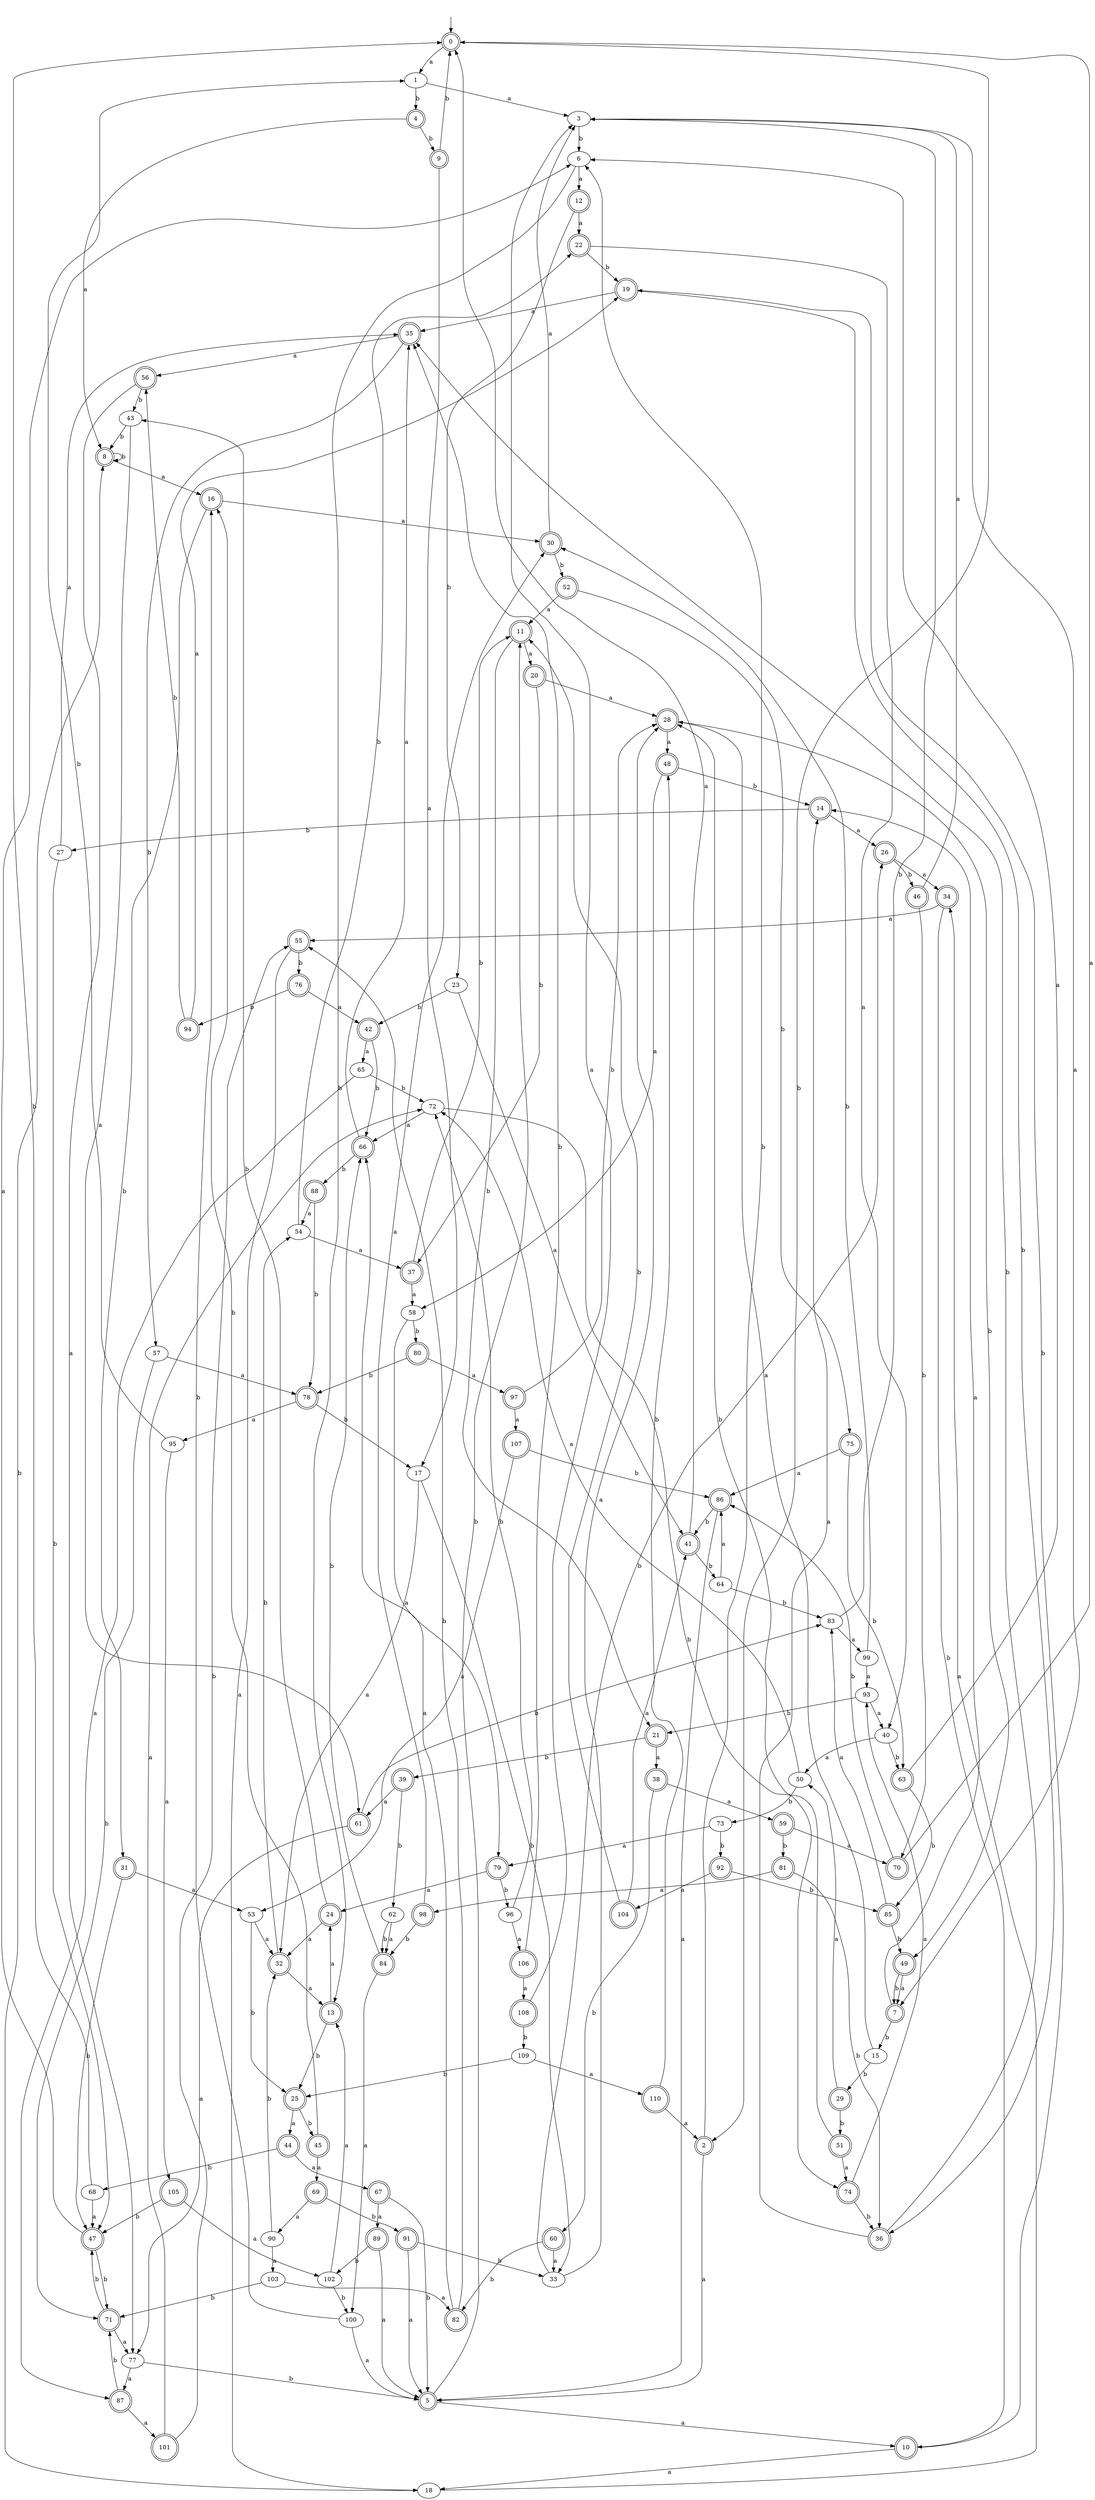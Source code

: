 digraph RandomDFA {
  __start0 [label="", shape=none];
  __start0 -> 0 [label=""];
  0 [shape=circle] [shape=doublecircle]
  0 -> 1 [label="a"]
  0 -> 2 [label="b"]
  1
  1 -> 3 [label="a"]
  1 -> 4 [label="b"]
  2 [shape=doublecircle]
  2 -> 5 [label="a"]
  2 -> 6 [label="b"]
  3
  3 -> 7 [label="a"]
  3 -> 6 [label="b"]
  4 [shape=doublecircle]
  4 -> 8 [label="a"]
  4 -> 9 [label="b"]
  5 [shape=doublecircle]
  5 -> 10 [label="a"]
  5 -> 11 [label="b"]
  6
  6 -> 12 [label="a"]
  6 -> 13 [label="b"]
  7 [shape=doublecircle]
  7 -> 14 [label="a"]
  7 -> 15 [label="b"]
  8 [shape=doublecircle]
  8 -> 16 [label="a"]
  8 -> 8 [label="b"]
  9 [shape=doublecircle]
  9 -> 17 [label="a"]
  9 -> 0 [label="b"]
  10 [shape=doublecircle]
  10 -> 18 [label="a"]
  10 -> 19 [label="b"]
  11 [shape=doublecircle]
  11 -> 20 [label="a"]
  11 -> 21 [label="b"]
  12 [shape=doublecircle]
  12 -> 22 [label="a"]
  12 -> 23 [label="b"]
  13 [shape=doublecircle]
  13 -> 24 [label="a"]
  13 -> 25 [label="b"]
  14 [shape=doublecircle]
  14 -> 26 [label="a"]
  14 -> 27 [label="b"]
  15
  15 -> 28 [label="a"]
  15 -> 29 [label="b"]
  16 [shape=doublecircle]
  16 -> 30 [label="a"]
  16 -> 31 [label="b"]
  17
  17 -> 32 [label="a"]
  17 -> 33 [label="b"]
  18
  18 -> 34 [label="a"]
  18 -> 8 [label="b"]
  19 [shape=doublecircle]
  19 -> 35 [label="a"]
  19 -> 36 [label="b"]
  20 [shape=doublecircle]
  20 -> 28 [label="a"]
  20 -> 37 [label="b"]
  21 [shape=doublecircle]
  21 -> 38 [label="a"]
  21 -> 39 [label="b"]
  22 [shape=doublecircle]
  22 -> 40 [label="a"]
  22 -> 19 [label="b"]
  23
  23 -> 41 [label="a"]
  23 -> 42 [label="b"]
  24 [shape=doublecircle]
  24 -> 32 [label="a"]
  24 -> 43 [label="b"]
  25 [shape=doublecircle]
  25 -> 44 [label="a"]
  25 -> 45 [label="b"]
  26 [shape=doublecircle]
  26 -> 34 [label="a"]
  26 -> 46 [label="b"]
  27
  27 -> 35 [label="a"]
  27 -> 47 [label="b"]
  28 [shape=doublecircle]
  28 -> 48 [label="a"]
  28 -> 49 [label="b"]
  29 [shape=doublecircle]
  29 -> 50 [label="a"]
  29 -> 51 [label="b"]
  30 [shape=doublecircle]
  30 -> 3 [label="a"]
  30 -> 52 [label="b"]
  31 [shape=doublecircle]
  31 -> 53 [label="a"]
  31 -> 47 [label="b"]
  32 [shape=doublecircle]
  32 -> 13 [label="a"]
  32 -> 54 [label="b"]
  33
  33 -> 28 [label="a"]
  33 -> 26 [label="b"]
  34 [shape=doublecircle]
  34 -> 55 [label="a"]
  34 -> 10 [label="b"]
  35 [shape=doublecircle]
  35 -> 56 [label="a"]
  35 -> 57 [label="b"]
  36 [shape=doublecircle]
  36 -> 14 [label="a"]
  36 -> 35 [label="b"]
  37 [shape=doublecircle]
  37 -> 58 [label="a"]
  37 -> 11 [label="b"]
  38 [shape=doublecircle]
  38 -> 59 [label="a"]
  38 -> 60 [label="b"]
  39 [shape=doublecircle]
  39 -> 61 [label="a"]
  39 -> 62 [label="b"]
  40
  40 -> 50 [label="a"]
  40 -> 63 [label="b"]
  41 [shape=doublecircle]
  41 -> 0 [label="a"]
  41 -> 64 [label="b"]
  42 [shape=doublecircle]
  42 -> 65 [label="a"]
  42 -> 66 [label="b"]
  43
  43 -> 61 [label="a"]
  43 -> 8 [label="b"]
  44 [shape=doublecircle]
  44 -> 67 [label="a"]
  44 -> 68 [label="b"]
  45 [shape=doublecircle]
  45 -> 69 [label="a"]
  45 -> 16 [label="b"]
  46 [shape=doublecircle]
  46 -> 3 [label="a"]
  46 -> 70 [label="b"]
  47 [shape=doublecircle]
  47 -> 6 [label="a"]
  47 -> 71 [label="b"]
  48 [shape=doublecircle]
  48 -> 58 [label="a"]
  48 -> 14 [label="b"]
  49 [shape=doublecircle]
  49 -> 7 [label="a"]
  49 -> 7 [label="b"]
  50
  50 -> 72 [label="a"]
  50 -> 73 [label="b"]
  51 [shape=doublecircle]
  51 -> 74 [label="a"]
  51 -> 28 [label="b"]
  52 [shape=doublecircle]
  52 -> 11 [label="a"]
  52 -> 75 [label="b"]
  53
  53 -> 32 [label="a"]
  53 -> 25 [label="b"]
  54
  54 -> 37 [label="a"]
  54 -> 22 [label="b"]
  55 [shape=doublecircle]
  55 -> 18 [label="a"]
  55 -> 76 [label="b"]
  56 [shape=doublecircle]
  56 -> 77 [label="a"]
  56 -> 43 [label="b"]
  57
  57 -> 78 [label="a"]
  57 -> 71 [label="b"]
  58
  58 -> 79 [label="a"]
  58 -> 80 [label="b"]
  59 [shape=doublecircle]
  59 -> 70 [label="a"]
  59 -> 81 [label="b"]
  60 [shape=doublecircle]
  60 -> 33 [label="a"]
  60 -> 82 [label="b"]
  61 [shape=doublecircle]
  61 -> 77 [label="a"]
  61 -> 83 [label="b"]
  62
  62 -> 84 [label="a"]
  62 -> 84 [label="b"]
  63 [shape=doublecircle]
  63 -> 6 [label="a"]
  63 -> 85 [label="b"]
  64
  64 -> 86 [label="a"]
  64 -> 83 [label="b"]
  65
  65 -> 87 [label="a"]
  65 -> 72 [label="b"]
  66 [shape=doublecircle]
  66 -> 35 [label="a"]
  66 -> 88 [label="b"]
  67 [shape=doublecircle]
  67 -> 89 [label="a"]
  67 -> 5 [label="b"]
  68
  68 -> 47 [label="a"]
  68 -> 0 [label="b"]
  69 [shape=doublecircle]
  69 -> 90 [label="a"]
  69 -> 91 [label="b"]
  70 [shape=doublecircle]
  70 -> 0 [label="a"]
  70 -> 86 [label="b"]
  71 [shape=doublecircle]
  71 -> 77 [label="a"]
  71 -> 47 [label="b"]
  72
  72 -> 66 [label="a"]
  72 -> 74 [label="b"]
  73
  73 -> 79 [label="a"]
  73 -> 92 [label="b"]
  74 [shape=doublecircle]
  74 -> 93 [label="a"]
  74 -> 36 [label="b"]
  75 [shape=doublecircle]
  75 -> 86 [label="a"]
  75 -> 63 [label="b"]
  76 [shape=doublecircle]
  76 -> 42 [label="a"]
  76 -> 94 [label="b"]
  77
  77 -> 87 [label="a"]
  77 -> 5 [label="b"]
  78 [shape=doublecircle]
  78 -> 95 [label="a"]
  78 -> 17 [label="b"]
  79 [shape=doublecircle]
  79 -> 24 [label="a"]
  79 -> 96 [label="b"]
  80 [shape=doublecircle]
  80 -> 97 [label="a"]
  80 -> 78 [label="b"]
  81 [shape=doublecircle]
  81 -> 98 [label="a"]
  81 -> 36 [label="b"]
  82 [shape=doublecircle]
  82 -> 66 [label="a"]
  82 -> 55 [label="b"]
  83
  83 -> 99 [label="a"]
  83 -> 3 [label="b"]
  84 [shape=doublecircle]
  84 -> 100 [label="a"]
  84 -> 66 [label="b"]
  85 [shape=doublecircle]
  85 -> 83 [label="a"]
  85 -> 49 [label="b"]
  86 [shape=doublecircle]
  86 -> 5 [label="a"]
  86 -> 41 [label="b"]
  87 [shape=doublecircle]
  87 -> 101 [label="a"]
  87 -> 71 [label="b"]
  88 [shape=doublecircle]
  88 -> 54 [label="a"]
  88 -> 78 [label="b"]
  89 [shape=doublecircle]
  89 -> 5 [label="a"]
  89 -> 102 [label="b"]
  90
  90 -> 103 [label="a"]
  90 -> 32 [label="b"]
  91 [shape=doublecircle]
  91 -> 5 [label="a"]
  91 -> 33 [label="b"]
  92 [shape=doublecircle]
  92 -> 104 [label="a"]
  92 -> 85 [label="b"]
  93
  93 -> 40 [label="a"]
  93 -> 21 [label="b"]
  94 [shape=doublecircle]
  94 -> 19 [label="a"]
  94 -> 56 [label="b"]
  95
  95 -> 105 [label="a"]
  95 -> 1 [label="b"]
  96
  96 -> 106 [label="a"]
  96 -> 72 [label="b"]
  97 [shape=doublecircle]
  97 -> 107 [label="a"]
  97 -> 28 [label="b"]
  98 [shape=doublecircle]
  98 -> 30 [label="a"]
  98 -> 84 [label="b"]
  99
  99 -> 93 [label="a"]
  99 -> 30 [label="b"]
  100
  100 -> 5 [label="a"]
  100 -> 16 [label="b"]
  101 [shape=doublecircle]
  101 -> 72 [label="a"]
  101 -> 55 [label="b"]
  102
  102 -> 13 [label="a"]
  102 -> 100 [label="b"]
  103
  103 -> 82 [label="a"]
  103 -> 71 [label="b"]
  104 [shape=doublecircle]
  104 -> 41 [label="a"]
  104 -> 11 [label="b"]
  105 [shape=doublecircle]
  105 -> 102 [label="a"]
  105 -> 47 [label="b"]
  106 [shape=doublecircle]
  106 -> 108 [label="a"]
  106 -> 35 [label="b"]
  107 [shape=doublecircle]
  107 -> 53 [label="a"]
  107 -> 86 [label="b"]
  108 [shape=doublecircle]
  108 -> 3 [label="a"]
  108 -> 109 [label="b"]
  109
  109 -> 110 [label="a"]
  109 -> 25 [label="b"]
  110 [shape=doublecircle]
  110 -> 2 [label="a"]
  110 -> 48 [label="b"]
}
